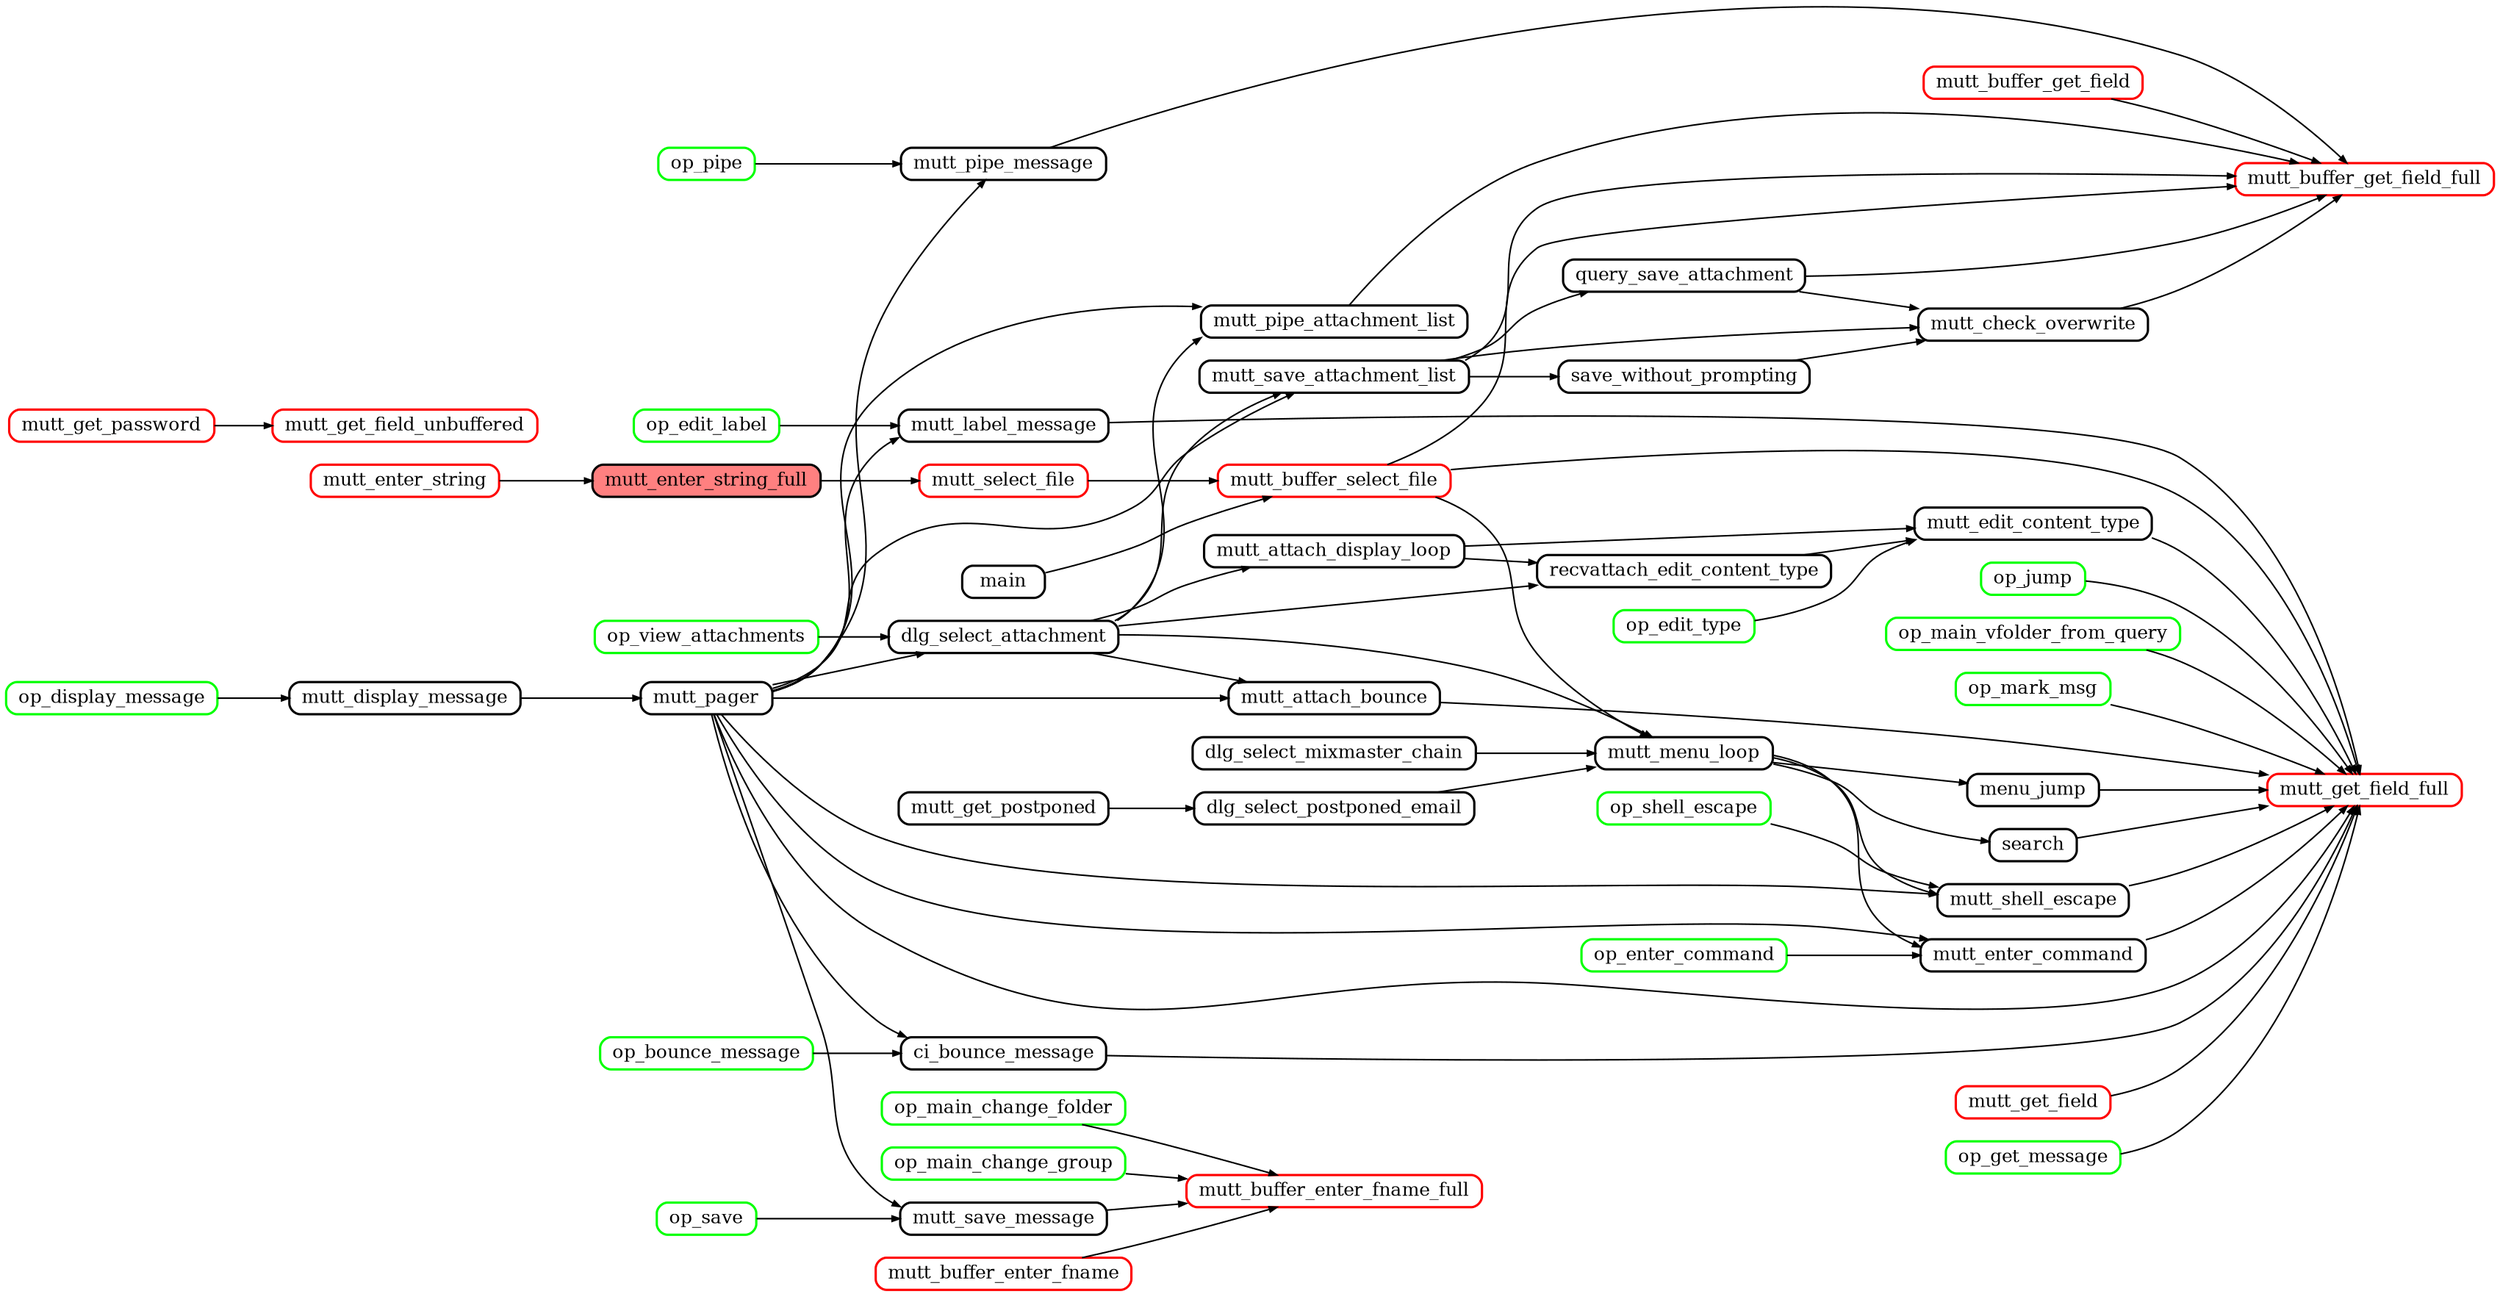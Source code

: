 digraph callgraph {
	graph [
		rankdir="LR"
		nodesep="0.2"
		ranksep="0.5"
		compound="true"
	]

	node [
		shape="Mrecord"
		fontsize="12"
		fillcolor="#ffffff"
		style="filled"
		height="0.2"
		penwidth="1.5"
		color="black"
	]

	edge [
		penwidth="1.0"
		arrowsize="0.5"
	]

	node [ fillcolor="#ff8080" ]

	mutt_enter_string_full

	node [ fillcolor="#ffffff" ]
	node [ color="#ff0000" ]

	mutt_buffer_enter_fname
	mutt_buffer_enter_fname_full
	mutt_buffer_get_field
	mutt_buffer_get_field_full
	mutt_buffer_select_file
	mutt_enter_string
	mutt_get_field
	mutt_get_field_full
	mutt_get_field_unbuffered
	mutt_get_password
	mutt_select_file

	node [ color="#00ff00" ]

	op_bounce_message
	op_display_message
	op_edit_label
	op_edit_type
	op_enter_command
	op_get_message
	op_jump
	op_main_change_folder
	op_main_change_group
	op_main_vfolder_from_query
	op_mark_msg
	op_pipe
	op_save
	op_shell_escape
	op_view_attachments

	node [ color="#000000" ]

	ci_bounce_message -> mutt_get_field_full
	dlg_select_attachment -> mutt_attach_bounce
	dlg_select_attachment -> mutt_attach_display_loop
	dlg_select_attachment -> mutt_menu_loop
	dlg_select_attachment -> mutt_pipe_attachment_list
	dlg_select_attachment -> mutt_save_attachment_list
	dlg_select_attachment -> recvattach_edit_content_type
	dlg_select_mixmaster_chain -> mutt_menu_loop
	dlg_select_postponed_email -> mutt_menu_loop
	main -> mutt_buffer_select_file
	menu_jump -> mutt_get_field_full
	mutt_attach_bounce -> mutt_get_field_full
	mutt_attach_display_loop -> mutt_edit_content_type
	mutt_attach_display_loop -> recvattach_edit_content_type
	mutt_buffer_enter_fname -> mutt_buffer_enter_fname_full
	mutt_buffer_get_field -> mutt_buffer_get_field_full
	mutt_buffer_select_file -> mutt_buffer_get_field_full
	mutt_buffer_select_file -> mutt_get_field_full
	mutt_buffer_select_file -> mutt_menu_loop
	mutt_check_overwrite -> mutt_buffer_get_field_full
	mutt_display_message -> mutt_pager
	mutt_edit_content_type -> mutt_get_field_full
	mutt_enter_command -> mutt_get_field_full
	mutt_enter_string -> mutt_enter_string_full
	mutt_enter_string_full -> mutt_select_file
	mutt_get_field -> mutt_get_field_full
	mutt_get_password -> mutt_get_field_unbuffered
	mutt_get_postponed -> dlg_select_postponed_email
	mutt_label_message -> mutt_get_field_full
	mutt_menu_loop -> menu_jump
	mutt_menu_loop -> mutt_enter_command
	mutt_menu_loop -> mutt_shell_escape
	mutt_menu_loop -> search
	mutt_pager -> ci_bounce_message
	mutt_pager -> dlg_select_attachment
	mutt_pager -> mutt_attach_bounce
	mutt_pager -> mutt_enter_command
	mutt_pager -> mutt_get_field_full
	mutt_pager -> mutt_label_message
	mutt_pager -> mutt_pipe_attachment_list
	mutt_pager -> mutt_pipe_message
	mutt_pager -> mutt_save_attachment_list
	mutt_pager -> mutt_save_message
	mutt_pager -> mutt_shell_escape
	mutt_pipe_attachment_list -> mutt_buffer_get_field_full
	mutt_pipe_message -> mutt_buffer_get_field_full
	mutt_save_attachment_list -> mutt_buffer_get_field_full
	mutt_save_attachment_list -> mutt_check_overwrite
	mutt_save_attachment_list -> query_save_attachment
	mutt_save_attachment_list -> save_without_prompting
	mutt_save_message -> mutt_buffer_enter_fname_full
	mutt_select_file -> mutt_buffer_select_file
	mutt_shell_escape -> mutt_get_field_full
	op_bounce_message -> ci_bounce_message
	op_display_message -> mutt_display_message
	op_edit_label -> mutt_label_message
	op_edit_type -> mutt_edit_content_type
	op_enter_command -> mutt_enter_command
	op_get_message -> mutt_get_field_full
	op_jump -> mutt_get_field_full
	op_main_change_folder -> mutt_buffer_enter_fname_full
	op_main_change_group -> mutt_buffer_enter_fname_full
	op_main_vfolder_from_query -> mutt_get_field_full
	op_mark_msg -> mutt_get_field_full
	op_pipe -> mutt_pipe_message
	op_save -> mutt_save_message
	op_shell_escape -> mutt_shell_escape
	op_view_attachments -> dlg_select_attachment
	query_save_attachment -> mutt_buffer_get_field_full
	query_save_attachment -> mutt_check_overwrite
	recvattach_edit_content_type -> mutt_edit_content_type
	save_without_prompting -> mutt_check_overwrite
	search -> mutt_get_field_full

}
